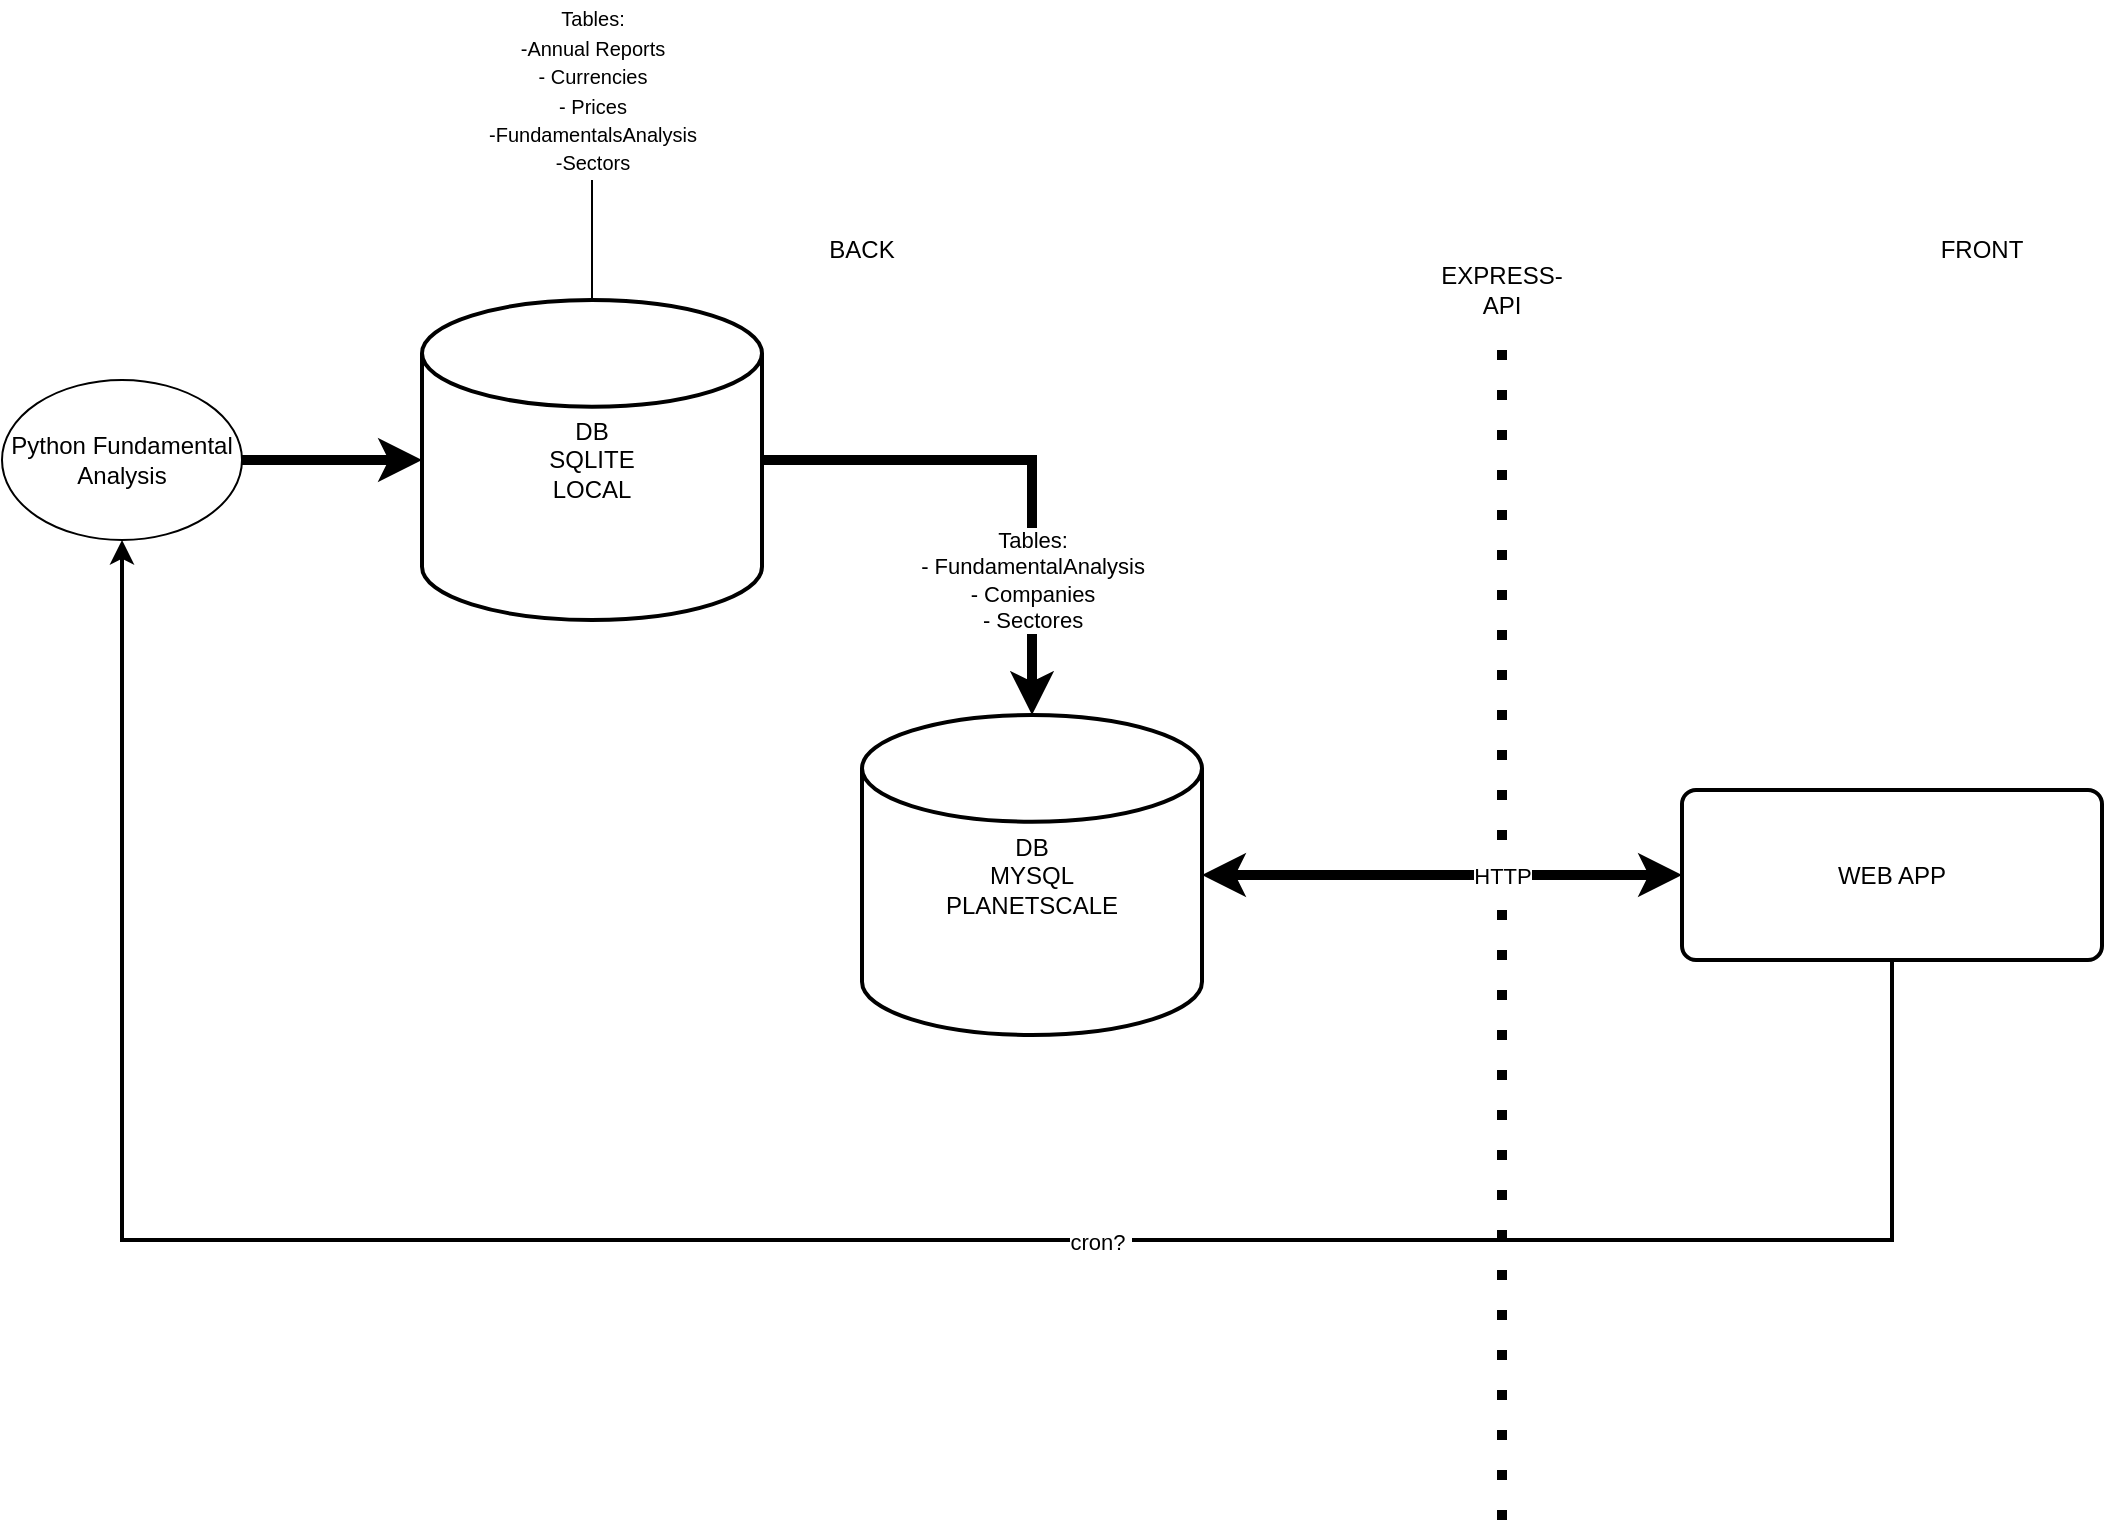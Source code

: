 <mxfile version="16.5.1" type="device" pages="2"><diagram id="g4ZM-ss8ciZ1Mtlpwft9" name="Page-2"><mxGraphModel dx="1303" dy="975" grid="1" gridSize="10" guides="1" tooltips="1" connect="1" arrows="1" fold="1" page="1" pageScale="1" pageWidth="1654" pageHeight="1169" math="0" shadow="0"><root><mxCell id="LpgrkyVpH_zF_evhDk8q-0"/><mxCell id="LpgrkyVpH_zF_evhDk8q-1" parent="LpgrkyVpH_zF_evhDk8q-0"/><mxCell id="LpgrkyVpH_zF_evhDk8q-2" value="" style="endArrow=none;dashed=1;html=1;dashPattern=1 3;strokeWidth=5;rounded=0;" edge="1" parent="LpgrkyVpH_zF_evhDk8q-1"><mxGeometry width="50" height="50" relative="1" as="geometry"><mxPoint x="810.0" y="850" as="sourcePoint"/><mxPoint x="810.0" y="260" as="targetPoint"/></mxGeometry></mxCell><mxCell id="LpgrkyVpH_zF_evhDk8q-3" style="edgeStyle=orthogonalEdgeStyle;rounded=0;orthogonalLoop=1;jettySize=auto;html=1;strokeWidth=5;startArrow=classic;startFill=1;" edge="1" parent="LpgrkyVpH_zF_evhDk8q-1" source="LpgrkyVpH_zF_evhDk8q-5" target="LpgrkyVpH_zF_evhDk8q-8"><mxGeometry relative="1" as="geometry"/></mxCell><mxCell id="LpgrkyVpH_zF_evhDk8q-4" value="HTTP" style="edgeLabel;html=1;align=center;verticalAlign=middle;resizable=0;points=[];" vertex="1" connectable="0" parent="LpgrkyVpH_zF_evhDk8q-3"><mxGeometry x="0.213" relative="1" as="geometry"><mxPoint x="4" as="offset"/></mxGeometry></mxCell><mxCell id="LpgrkyVpH_zF_evhDk8q-5" value="DB&lt;br&gt;MYSQL&lt;br&gt;PLANETSCALE" style="strokeWidth=2;html=1;shape=mxgraph.flowchart.database;whiteSpace=wrap;" vertex="1" parent="LpgrkyVpH_zF_evhDk8q-1"><mxGeometry x="490" y="447.5" width="170" height="160" as="geometry"/></mxCell><mxCell id="LpgrkyVpH_zF_evhDk8q-6" style="edgeStyle=orthogonalEdgeStyle;rounded=0;orthogonalLoop=1;jettySize=auto;html=1;exitX=0.5;exitY=1;exitDx=0;exitDy=0;entryX=0.5;entryY=1;entryDx=0;entryDy=0;startArrow=none;startFill=0;strokeWidth=2;" edge="1" parent="LpgrkyVpH_zF_evhDk8q-1" source="LpgrkyVpH_zF_evhDk8q-8" target="LpgrkyVpH_zF_evhDk8q-16"><mxGeometry relative="1" as="geometry"><Array as="points"><mxPoint x="1005" y="710"/><mxPoint x="120" y="710"/></Array></mxGeometry></mxCell><mxCell id="LpgrkyVpH_zF_evhDk8q-7" value="cron?&amp;nbsp;" style="edgeLabel;html=1;align=center;verticalAlign=middle;resizable=0;points=[];" vertex="1" connectable="0" parent="LpgrkyVpH_zF_evhDk8q-6"><mxGeometry x="-0.22" y="1" relative="1" as="geometry"><mxPoint as="offset"/></mxGeometry></mxCell><mxCell id="LpgrkyVpH_zF_evhDk8q-8" value="WEB APP" style="rounded=1;whiteSpace=wrap;html=1;absoluteArcSize=1;arcSize=14;strokeWidth=2;" vertex="1" parent="LpgrkyVpH_zF_evhDk8q-1"><mxGeometry x="900" y="485" width="210" height="85" as="geometry"/></mxCell><mxCell id="LpgrkyVpH_zF_evhDk8q-9" style="edgeStyle=orthogonalEdgeStyle;rounded=0;orthogonalLoop=1;jettySize=auto;html=1;exitX=1;exitY=0.5;exitDx=0;exitDy=0;exitPerimeter=0;startArrow=none;startFill=0;strokeWidth=5;" edge="1" parent="LpgrkyVpH_zF_evhDk8q-1" source="LpgrkyVpH_zF_evhDk8q-11" target="LpgrkyVpH_zF_evhDk8q-5"><mxGeometry relative="1" as="geometry"/></mxCell><mxCell id="LpgrkyVpH_zF_evhDk8q-10" value="Tables:&lt;br&gt;- FundamentalAnalysis&lt;br&gt;- Companies&lt;br&gt;- Sectores" style="edgeLabel;html=1;align=center;verticalAlign=middle;resizable=0;points=[];" vertex="1" connectable="0" parent="LpgrkyVpH_zF_evhDk8q-9"><mxGeometry x="0.243" y="-1" relative="1" as="geometry"><mxPoint x="1" y="32" as="offset"/></mxGeometry></mxCell><mxCell id="LpgrkyVpH_zF_evhDk8q-11" value="DB&lt;br&gt;SQLITE&lt;br&gt;LOCAL" style="strokeWidth=2;html=1;shape=mxgraph.flowchart.database;whiteSpace=wrap;" vertex="1" parent="LpgrkyVpH_zF_evhDk8q-1"><mxGeometry x="270" y="240" width="170" height="160" as="geometry"/></mxCell><mxCell id="LpgrkyVpH_zF_evhDk8q-12" value="EXPRESS- API" style="text;html=1;strokeColor=none;fillColor=none;align=center;verticalAlign=middle;whiteSpace=wrap;rounded=0;" vertex="1" parent="LpgrkyVpH_zF_evhDk8q-1"><mxGeometry x="780" y="220" width="60" height="30" as="geometry"/></mxCell><mxCell id="LpgrkyVpH_zF_evhDk8q-13" value="FRONT" style="text;html=1;strokeColor=none;fillColor=none;align=center;verticalAlign=middle;whiteSpace=wrap;rounded=0;" vertex="1" parent="LpgrkyVpH_zF_evhDk8q-1"><mxGeometry x="1020" y="200" width="60" height="30" as="geometry"/></mxCell><mxCell id="LpgrkyVpH_zF_evhDk8q-14" value="BACK" style="text;html=1;strokeColor=none;fillColor=none;align=center;verticalAlign=middle;whiteSpace=wrap;rounded=0;" vertex="1" parent="LpgrkyVpH_zF_evhDk8q-1"><mxGeometry x="460" y="200" width="60" height="30" as="geometry"/></mxCell><mxCell id="LpgrkyVpH_zF_evhDk8q-15" style="edgeStyle=orthogonalEdgeStyle;rounded=0;orthogonalLoop=1;jettySize=auto;html=1;exitX=1;exitY=0.5;exitDx=0;exitDy=0;startArrow=none;startFill=0;strokeWidth=5;" edge="1" parent="LpgrkyVpH_zF_evhDk8q-1" source="LpgrkyVpH_zF_evhDk8q-16" target="LpgrkyVpH_zF_evhDk8q-11"><mxGeometry relative="1" as="geometry"/></mxCell><mxCell id="LpgrkyVpH_zF_evhDk8q-16" value="Python Fundamental Analysis" style="ellipse;whiteSpace=wrap;html=1;" vertex="1" parent="LpgrkyVpH_zF_evhDk8q-1"><mxGeometry x="60" y="280" width="120" height="80" as="geometry"/></mxCell><mxCell id="LpgrkyVpH_zF_evhDk8q-17" style="edgeStyle=orthogonalEdgeStyle;rounded=0;orthogonalLoop=1;jettySize=auto;html=1;fontSize=10;startArrow=none;startFill=0;strokeWidth=1;endArrow=none;endFill=0;" edge="1" parent="LpgrkyVpH_zF_evhDk8q-1" source="LpgrkyVpH_zF_evhDk8q-18" target="LpgrkyVpH_zF_evhDk8q-11"><mxGeometry relative="1" as="geometry"/></mxCell><mxCell id="LpgrkyVpH_zF_evhDk8q-18" value="&lt;font style=&quot;font-size: 10px&quot;&gt;Tables:&lt;br&gt;-Annual Reports&lt;br&gt;- Currencies&lt;br&gt;- Prices&lt;br&gt;-FundamentalsAnalysis&lt;br&gt;-Sectors&lt;/font&gt;" style="text;html=1;strokeColor=none;fillColor=none;align=center;verticalAlign=middle;whiteSpace=wrap;rounded=0;" vertex="1" parent="LpgrkyVpH_zF_evhDk8q-1"><mxGeometry x="292.5" y="90" width="125" height="90" as="geometry"/></mxCell></root></mxGraphModel></diagram><diagram id="3mAP81wZwJdGQWZeGcxS" name="Page-1"><mxGraphModel dx="782" dy="585" grid="1" gridSize="10" guides="1" tooltips="1" connect="1" arrows="1" fold="1" page="1" pageScale="1" pageWidth="1654" pageHeight="1169" math="0" shadow="0"><root><mxCell id="0"/><mxCell id="1" parent="0"/><mxCell id="8hXhJKtuqNaLZ2_bbueO-12" style="edgeStyle=orthogonalEdgeStyle;rounded=0;orthogonalLoop=1;jettySize=auto;html=1;" parent="1" source="tm9uuGYHBYhZ22huUgJP-1" target="8hXhJKtuqNaLZ2_bbueO-1" edge="1"><mxGeometry relative="1" as="geometry"/></mxCell><mxCell id="tm9uuGYHBYhZ22huUgJP-1" value="Python +&lt;br&gt;LocalDB" style="rounded=1;whiteSpace=wrap;html=1;" parent="1" vertex="1"><mxGeometry x="190" y="280" width="120" height="60" as="geometry"/></mxCell><mxCell id="8hXhJKtuqNaLZ2_bbueO-1" value="PlanetScaleDB" style="rounded=1;whiteSpace=wrap;html=1;" parent="1" vertex="1"><mxGeometry x="410" y="280" width="120" height="60" as="geometry"/></mxCell><mxCell id="8hXhJKtuqNaLZ2_bbueO-2" value="Webapp" style="rounded=1;whiteSpace=wrap;html=1;" parent="1" vertex="1"><mxGeometry x="630" y="280" width="120" height="60" as="geometry"/></mxCell><mxCell id="8hXhJKtuqNaLZ2_bbueO-3" value="" style="shape=umlActor;verticalLabelPosition=bottom;verticalAlign=top;html=1;outlineConnect=0;" parent="1" vertex="1"><mxGeometry x="640" y="351" width="10" height="30" as="geometry"/></mxCell><mxCell id="8hXhJKtuqNaLZ2_bbueO-4" value="" style="shape=umlActor;verticalLabelPosition=bottom;verticalAlign=top;html=1;outlineConnect=0;" parent="1" vertex="1"><mxGeometry x="670" y="351" width="10" height="30" as="geometry"/></mxCell><mxCell id="8hXhJKtuqNaLZ2_bbueO-5" value="" style="shape=umlActor;verticalLabelPosition=bottom;verticalAlign=top;html=1;outlineConnect=0;" parent="1" vertex="1"><mxGeometry x="697" y="351" width="10" height="30" as="geometry"/></mxCell><mxCell id="8hXhJKtuqNaLZ2_bbueO-6" value="" style="shape=umlActor;verticalLabelPosition=bottom;verticalAlign=top;html=1;outlineConnect=0;" parent="1" vertex="1"><mxGeometry x="730" y="351" width="10" height="30" as="geometry"/></mxCell><mxCell id="8hXhJKtuqNaLZ2_bbueO-9" value="" style="endArrow=none;dashed=1;html=1;dashPattern=1 3;strokeWidth=2;rounded=0;" parent="1" edge="1"><mxGeometry width="50" height="50" relative="1" as="geometry"><mxPoint x="592" y="410" as="sourcePoint"/><mxPoint x="592" y="190" as="targetPoint"/></mxGeometry></mxCell><mxCell id="8hXhJKtuqNaLZ2_bbueO-10" value="" style="endArrow=classic;startArrow=classic;html=1;rounded=0;entryX=0;entryY=0.5;entryDx=0;entryDy=0;exitX=1;exitY=0.5;exitDx=0;exitDy=0;" parent="1" source="8hXhJKtuqNaLZ2_bbueO-1" target="8hXhJKtuqNaLZ2_bbueO-2" edge="1"><mxGeometry width="50" height="50" relative="1" as="geometry"><mxPoint x="420" y="350" as="sourcePoint"/><mxPoint x="470" y="300" as="targetPoint"/></mxGeometry></mxCell><mxCell id="8hXhJKtuqNaLZ2_bbueO-11" value="HTTP" style="edgeLabel;html=1;align=center;verticalAlign=middle;resizable=0;points=[];" parent="8hXhJKtuqNaLZ2_bbueO-10" vertex="1" connectable="0"><mxGeometry x="0.212" relative="1" as="geometry"><mxPoint as="offset"/></mxGeometry></mxCell><mxCell id="8hXhJKtuqNaLZ2_bbueO-13" value="Express" style="text;html=1;strokeColor=none;fillColor=none;align=center;verticalAlign=middle;whiteSpace=wrap;rounded=0;" parent="1" vertex="1"><mxGeometry x="560" y="160" width="60" height="30" as="geometry"/></mxCell></root></mxGraphModel></diagram></mxfile>